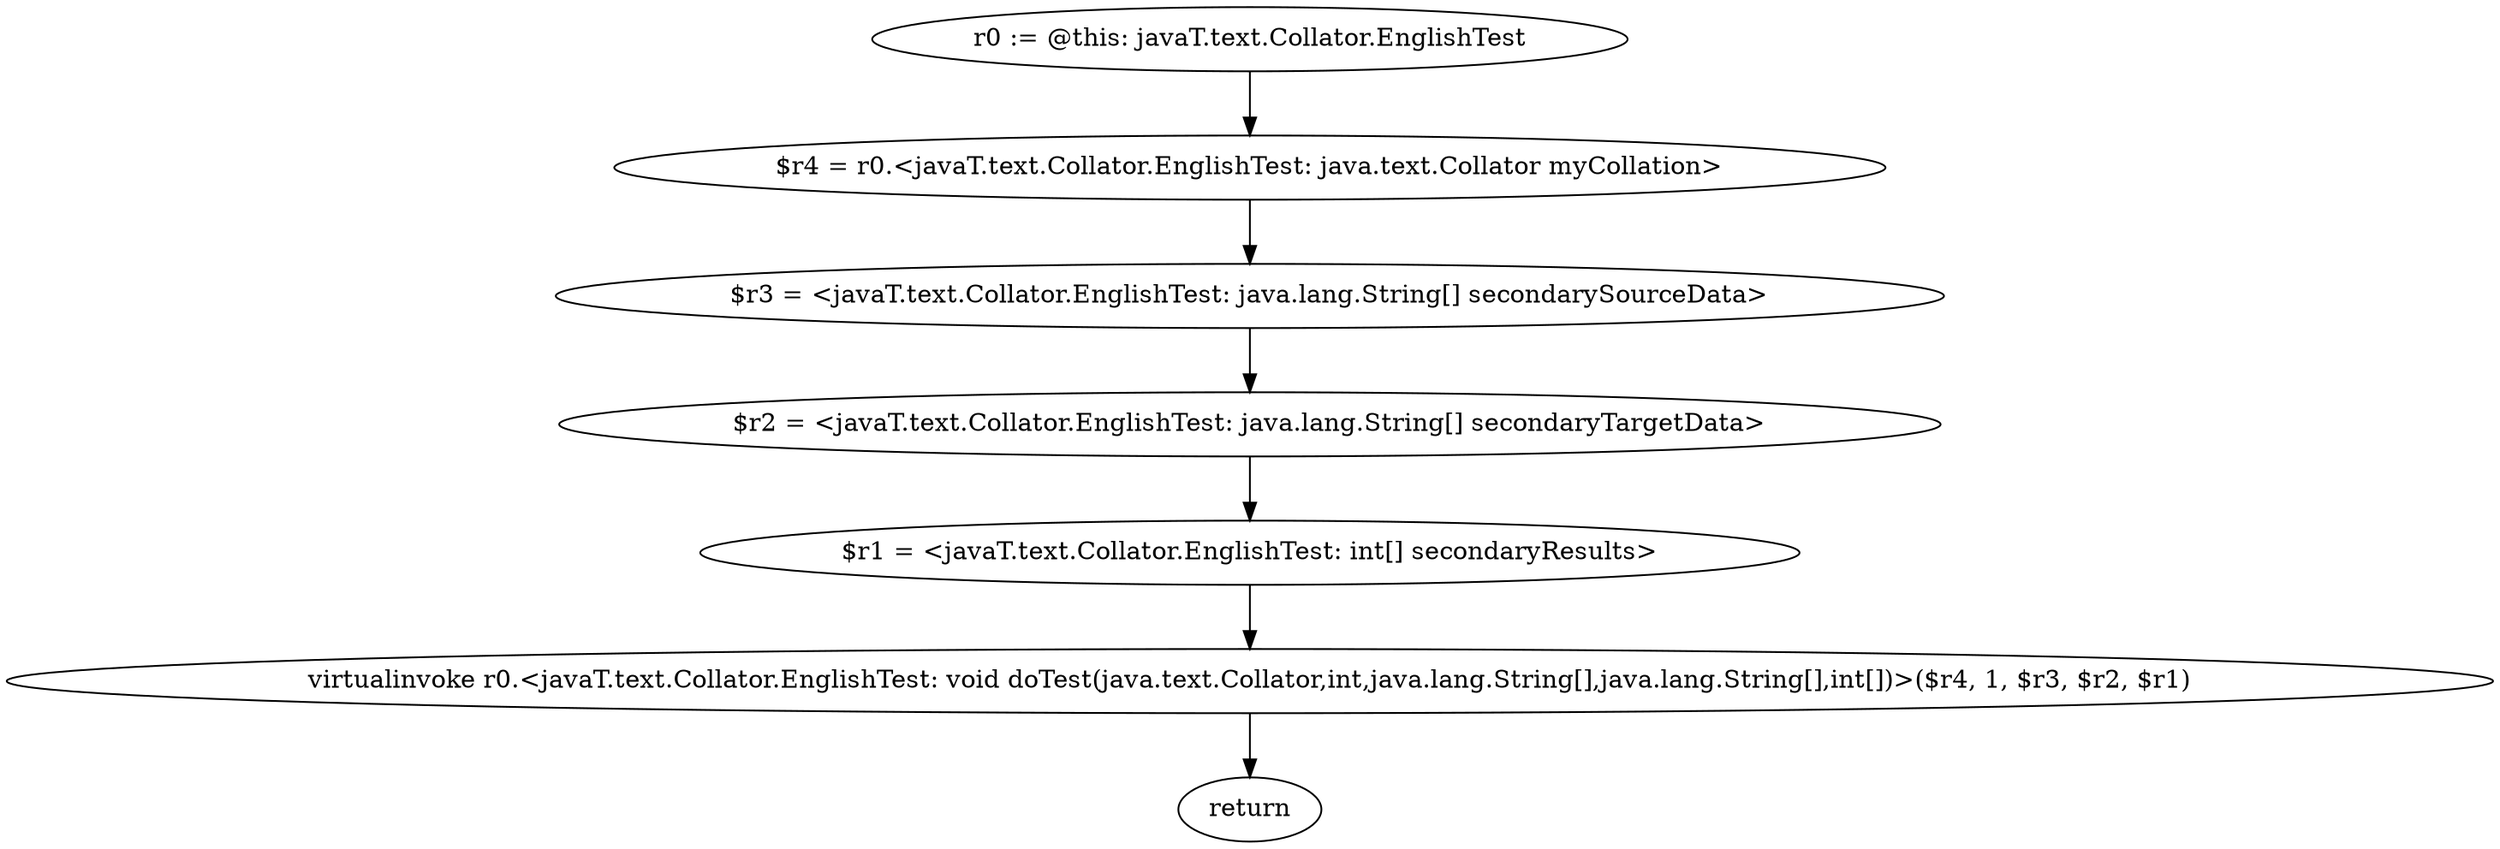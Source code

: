 digraph "unitGraph" {
    "r0 := @this: javaT.text.Collator.EnglishTest"
    "$r4 = r0.<javaT.text.Collator.EnglishTest: java.text.Collator myCollation>"
    "$r3 = <javaT.text.Collator.EnglishTest: java.lang.String[] secondarySourceData>"
    "$r2 = <javaT.text.Collator.EnglishTest: java.lang.String[] secondaryTargetData>"
    "$r1 = <javaT.text.Collator.EnglishTest: int[] secondaryResults>"
    "virtualinvoke r0.<javaT.text.Collator.EnglishTest: void doTest(java.text.Collator,int,java.lang.String[],java.lang.String[],int[])>($r4, 1, $r3, $r2, $r1)"
    "return"
    "r0 := @this: javaT.text.Collator.EnglishTest"->"$r4 = r0.<javaT.text.Collator.EnglishTest: java.text.Collator myCollation>";
    "$r4 = r0.<javaT.text.Collator.EnglishTest: java.text.Collator myCollation>"->"$r3 = <javaT.text.Collator.EnglishTest: java.lang.String[] secondarySourceData>";
    "$r3 = <javaT.text.Collator.EnglishTest: java.lang.String[] secondarySourceData>"->"$r2 = <javaT.text.Collator.EnglishTest: java.lang.String[] secondaryTargetData>";
    "$r2 = <javaT.text.Collator.EnglishTest: java.lang.String[] secondaryTargetData>"->"$r1 = <javaT.text.Collator.EnglishTest: int[] secondaryResults>";
    "$r1 = <javaT.text.Collator.EnglishTest: int[] secondaryResults>"->"virtualinvoke r0.<javaT.text.Collator.EnglishTest: void doTest(java.text.Collator,int,java.lang.String[],java.lang.String[],int[])>($r4, 1, $r3, $r2, $r1)";
    "virtualinvoke r0.<javaT.text.Collator.EnglishTest: void doTest(java.text.Collator,int,java.lang.String[],java.lang.String[],int[])>($r4, 1, $r3, $r2, $r1)"->"return";
}
